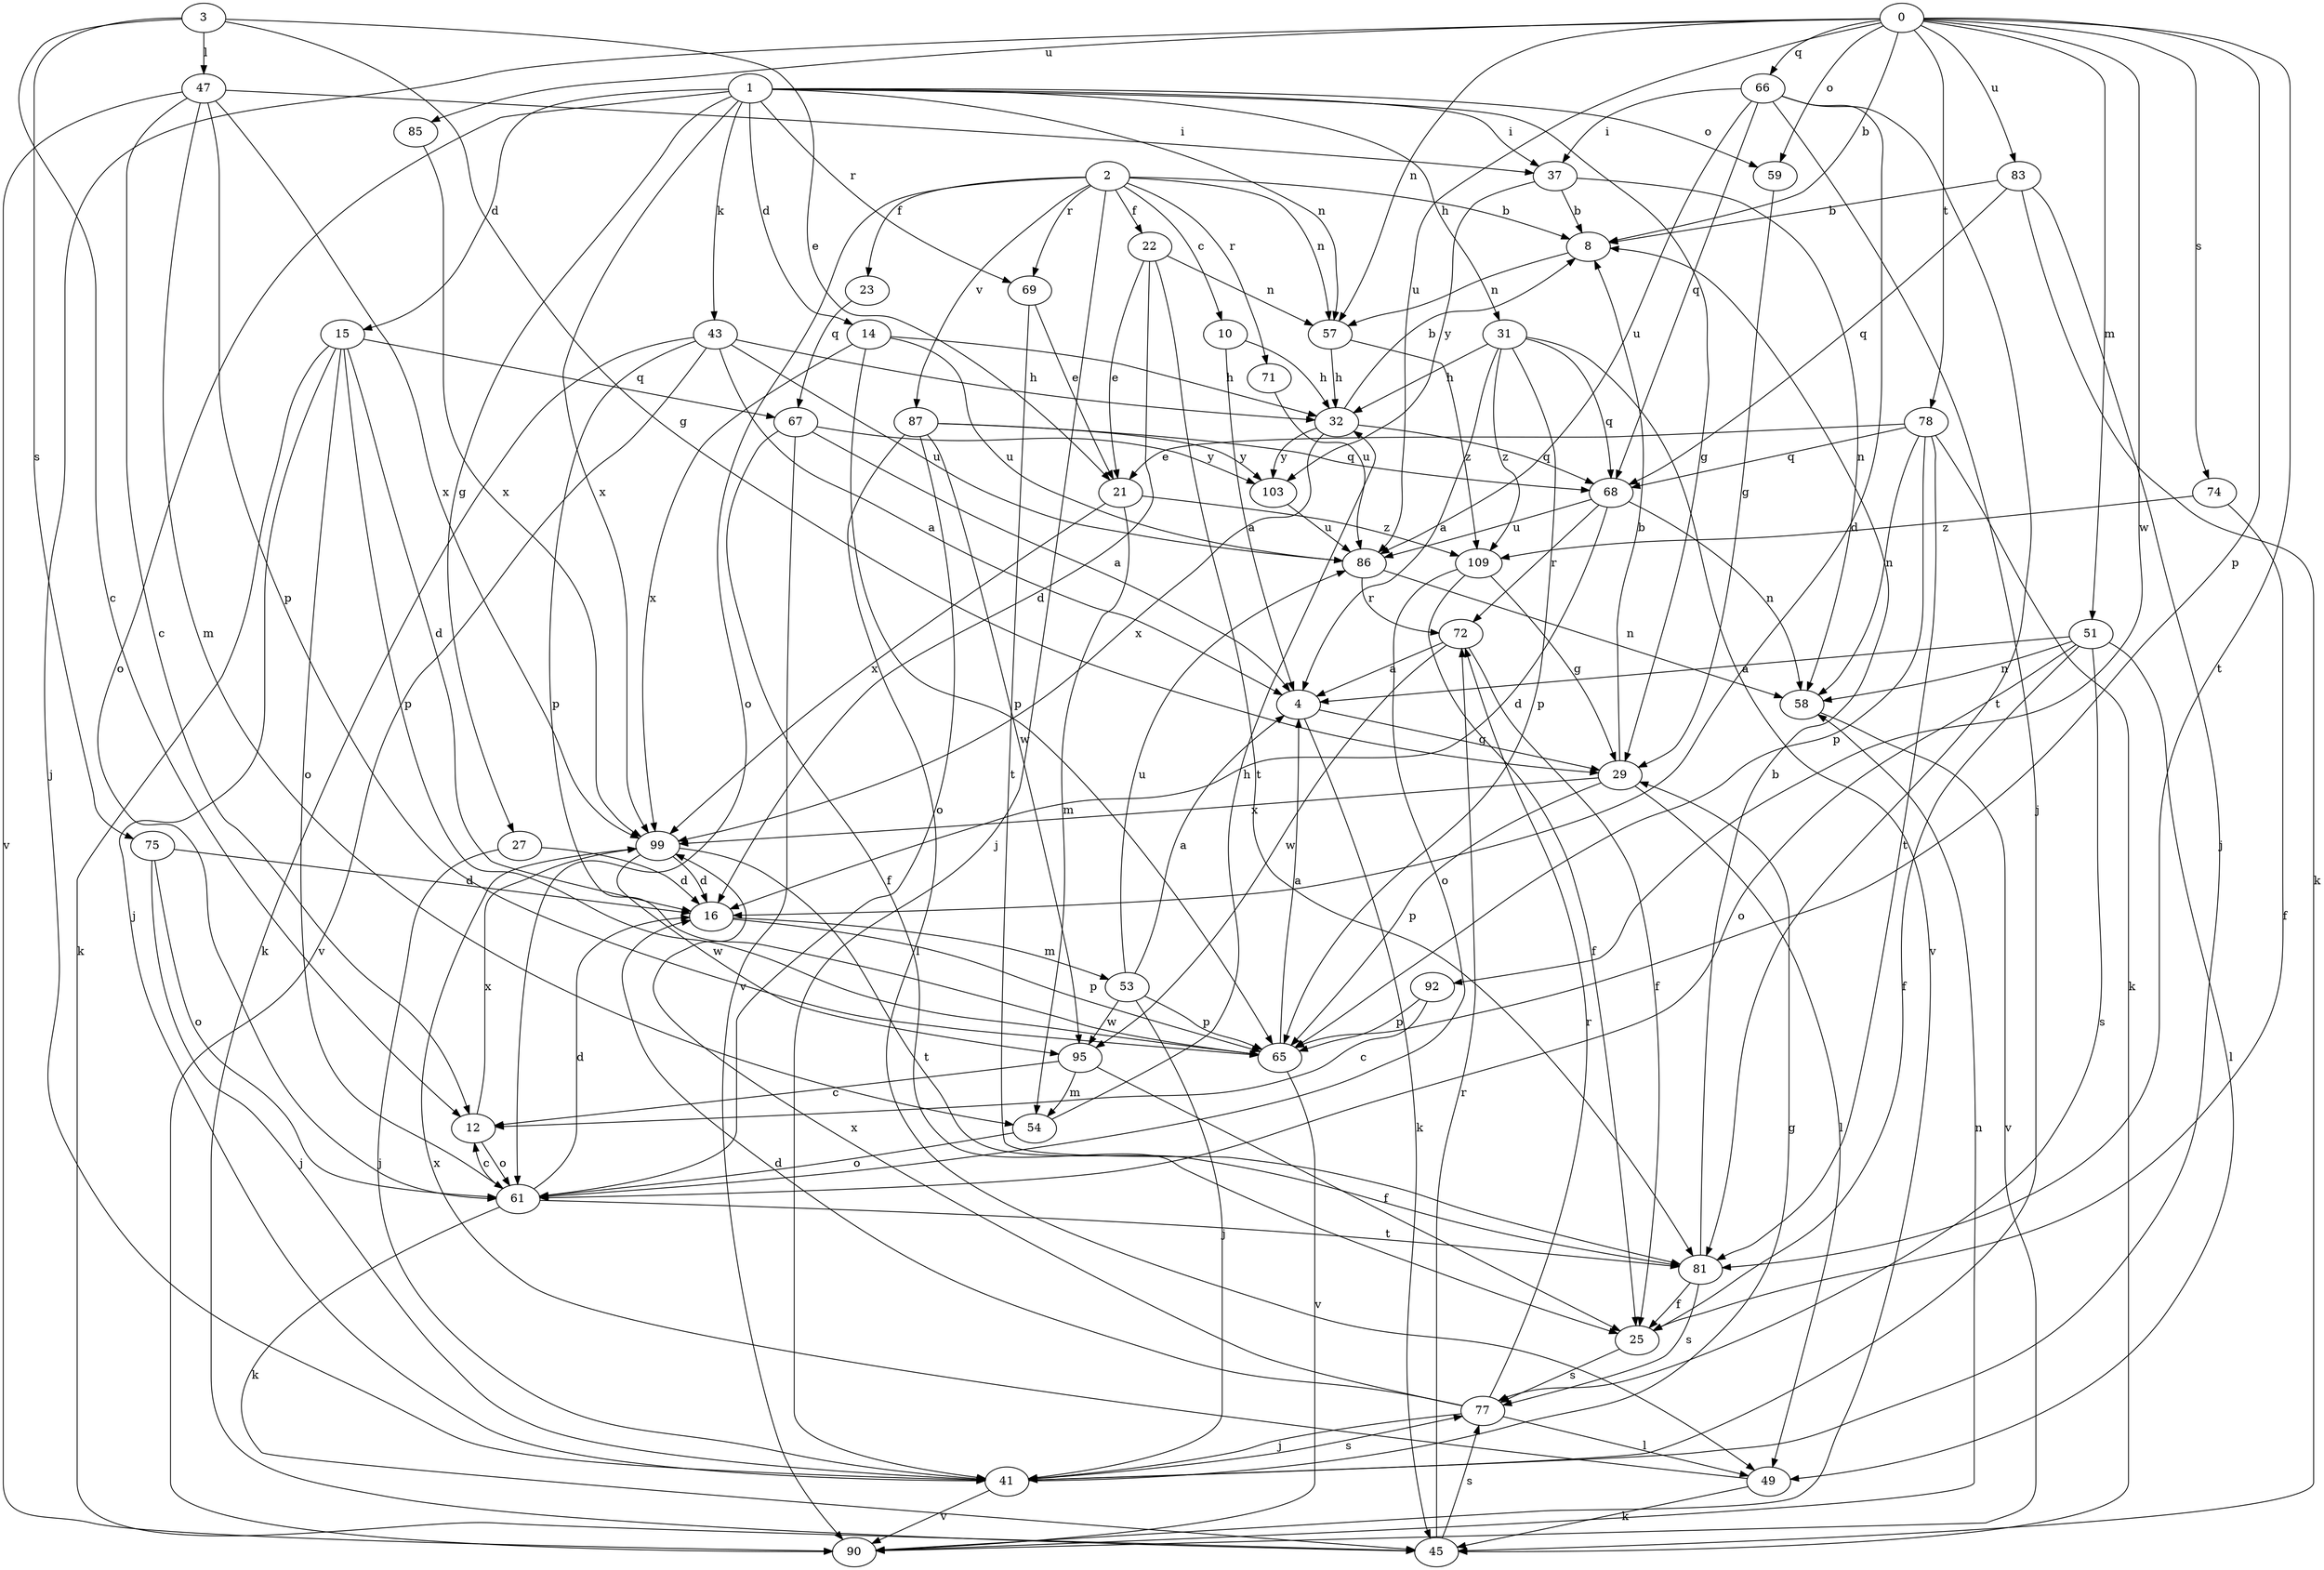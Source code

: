 strict digraph  {
0;
1;
2;
3;
4;
8;
10;
12;
14;
15;
16;
21;
22;
23;
25;
27;
29;
31;
32;
37;
41;
43;
45;
47;
49;
51;
53;
54;
57;
58;
59;
61;
65;
66;
67;
68;
69;
71;
72;
74;
75;
77;
78;
81;
83;
85;
86;
87;
90;
92;
95;
99;
103;
109;
0 -> 8  [label=b];
0 -> 41  [label=j];
0 -> 51  [label=m];
0 -> 57  [label=n];
0 -> 59  [label=o];
0 -> 65  [label=p];
0 -> 66  [label=q];
0 -> 74  [label=s];
0 -> 78  [label=t];
0 -> 81  [label=t];
0 -> 83  [label=u];
0 -> 85  [label=u];
0 -> 86  [label=u];
0 -> 92  [label=w];
1 -> 14  [label=d];
1 -> 15  [label=d];
1 -> 27  [label=g];
1 -> 29  [label=g];
1 -> 31  [label=h];
1 -> 37  [label=i];
1 -> 43  [label=k];
1 -> 57  [label=n];
1 -> 59  [label=o];
1 -> 61  [label=o];
1 -> 69  [label=r];
1 -> 99  [label=x];
2 -> 8  [label=b];
2 -> 10  [label=c];
2 -> 22  [label=f];
2 -> 23  [label=f];
2 -> 41  [label=j];
2 -> 57  [label=n];
2 -> 61  [label=o];
2 -> 69  [label=r];
2 -> 71  [label=r];
2 -> 87  [label=v];
3 -> 12  [label=c];
3 -> 21  [label=e];
3 -> 29  [label=g];
3 -> 47  [label=l];
3 -> 75  [label=s];
4 -> 29  [label=g];
4 -> 45  [label=k];
8 -> 57  [label=n];
10 -> 4  [label=a];
10 -> 32  [label=h];
12 -> 61  [label=o];
12 -> 99  [label=x];
14 -> 32  [label=h];
14 -> 65  [label=p];
14 -> 86  [label=u];
14 -> 99  [label=x];
15 -> 16  [label=d];
15 -> 41  [label=j];
15 -> 45  [label=k];
15 -> 61  [label=o];
15 -> 65  [label=p];
15 -> 67  [label=q];
16 -> 53  [label=m];
16 -> 65  [label=p];
21 -> 54  [label=m];
21 -> 99  [label=x];
21 -> 109  [label=z];
22 -> 16  [label=d];
22 -> 21  [label=e];
22 -> 57  [label=n];
22 -> 81  [label=t];
23 -> 67  [label=q];
25 -> 77  [label=s];
27 -> 16  [label=d];
27 -> 41  [label=j];
29 -> 8  [label=b];
29 -> 49  [label=l];
29 -> 65  [label=p];
29 -> 99  [label=x];
31 -> 4  [label=a];
31 -> 32  [label=h];
31 -> 65  [label=p];
31 -> 68  [label=q];
31 -> 90  [label=v];
31 -> 109  [label=z];
32 -> 8  [label=b];
32 -> 68  [label=q];
32 -> 99  [label=x];
32 -> 103  [label=y];
37 -> 8  [label=b];
37 -> 58  [label=n];
37 -> 103  [label=y];
41 -> 29  [label=g];
41 -> 77  [label=s];
41 -> 90  [label=v];
43 -> 4  [label=a];
43 -> 32  [label=h];
43 -> 45  [label=k];
43 -> 65  [label=p];
43 -> 86  [label=u];
43 -> 90  [label=v];
45 -> 72  [label=r];
45 -> 77  [label=s];
47 -> 12  [label=c];
47 -> 37  [label=i];
47 -> 54  [label=m];
47 -> 65  [label=p];
47 -> 90  [label=v];
47 -> 99  [label=x];
49 -> 45  [label=k];
49 -> 99  [label=x];
51 -> 4  [label=a];
51 -> 25  [label=f];
51 -> 49  [label=l];
51 -> 58  [label=n];
51 -> 61  [label=o];
51 -> 77  [label=s];
53 -> 4  [label=a];
53 -> 41  [label=j];
53 -> 65  [label=p];
53 -> 86  [label=u];
53 -> 95  [label=w];
54 -> 32  [label=h];
54 -> 61  [label=o];
57 -> 32  [label=h];
57 -> 109  [label=z];
58 -> 90  [label=v];
59 -> 29  [label=g];
61 -> 12  [label=c];
61 -> 16  [label=d];
61 -> 45  [label=k];
61 -> 81  [label=t];
65 -> 4  [label=a];
65 -> 90  [label=v];
66 -> 16  [label=d];
66 -> 37  [label=i];
66 -> 41  [label=j];
66 -> 68  [label=q];
66 -> 81  [label=t];
66 -> 86  [label=u];
67 -> 4  [label=a];
67 -> 25  [label=f];
67 -> 90  [label=v];
67 -> 103  [label=y];
68 -> 16  [label=d];
68 -> 58  [label=n];
68 -> 72  [label=r];
68 -> 86  [label=u];
69 -> 21  [label=e];
69 -> 81  [label=t];
71 -> 86  [label=u];
72 -> 4  [label=a];
72 -> 25  [label=f];
72 -> 95  [label=w];
74 -> 25  [label=f];
74 -> 109  [label=z];
75 -> 16  [label=d];
75 -> 41  [label=j];
75 -> 61  [label=o];
77 -> 16  [label=d];
77 -> 41  [label=j];
77 -> 49  [label=l];
77 -> 72  [label=r];
77 -> 99  [label=x];
78 -> 21  [label=e];
78 -> 45  [label=k];
78 -> 58  [label=n];
78 -> 65  [label=p];
78 -> 68  [label=q];
78 -> 81  [label=t];
81 -> 8  [label=b];
81 -> 25  [label=f];
81 -> 77  [label=s];
83 -> 8  [label=b];
83 -> 41  [label=j];
83 -> 45  [label=k];
83 -> 68  [label=q];
85 -> 99  [label=x];
86 -> 58  [label=n];
86 -> 72  [label=r];
87 -> 49  [label=l];
87 -> 61  [label=o];
87 -> 68  [label=q];
87 -> 95  [label=w];
87 -> 103  [label=y];
90 -> 58  [label=n];
92 -> 12  [label=c];
92 -> 65  [label=p];
95 -> 12  [label=c];
95 -> 25  [label=f];
95 -> 54  [label=m];
99 -> 16  [label=d];
99 -> 81  [label=t];
99 -> 95  [label=w];
103 -> 86  [label=u];
109 -> 25  [label=f];
109 -> 29  [label=g];
109 -> 61  [label=o];
}
